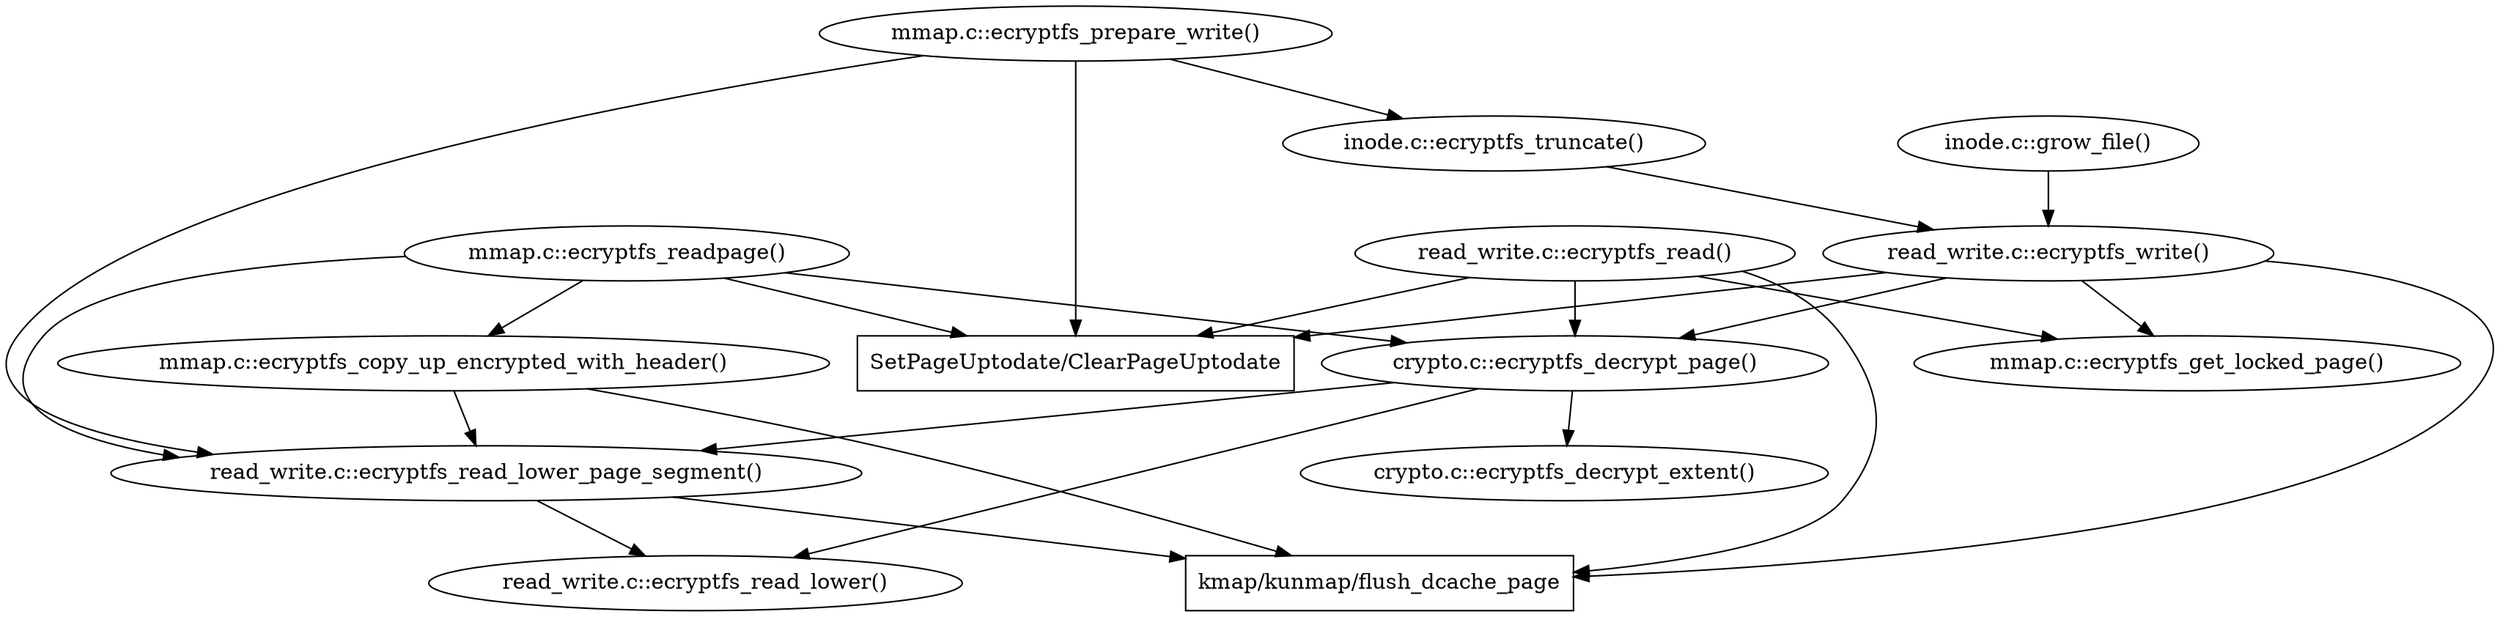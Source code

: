digraph pageuptodate {
	readpage [label="mmap.c::ecryptfs_readpage()"]
	decryptpage [label="crypto.c::ecryptfs_decrypt_page()"]
	readlowerpagesegment [label="read_write.c::ecryptfs_read_lower_page_segment()"]
	readlower [label="read_write.c::ecryptfs_read_lower()"]
	decryptextent [label="crypto.c::ecryptfs_decrypt_extent()"]
	copyup [label="mmap.c::ecryptfs_copy_up_encrypted_with_header()"]
	read [label="read_write.c::ecryptfs_read()"]
	write [label="read_write.c::ecryptfs_write()"]
	growfile [label="inode.c::grow_file()"]
	truncate [label="inode.c::ecryptfs_truncate()"]
	getpage [label="mmap.c::ecryptfs_get_locked_page()"]
	preparewrite [label="mmap.c::ecryptfs_prepare_write()"]
	setclear [label="SetPageUptodate/ClearPageUptodate" shape=box]
	mapunmapflush [label="kmap/kunmap/flush_dcache_page" shape=box]

	truncate->write
	growfile->write
	write->getpage
	write->decryptpage
	write->setclear
	write->mapunmapflush
	read->getpage
	read->decryptpage
	read->setclear
	read->mapunmapflush
	readpage->decryptpage
	readpage->readlowerpagesegment
	readpage->copyup
	decryptpage->readlowerpagesegment
	decryptpage->decryptextent
	decryptpage->readlower
	copyup->readlowerpagesegment
	copyup->mapunmapflush
	readpage->setclear
	preparewrite->readlowerpagesegment
	preparewrite->setclear
	preparewrite->truncate
	readlowerpagesegment->readlower
	readlowerpagesegment->mapunmapflush
}
